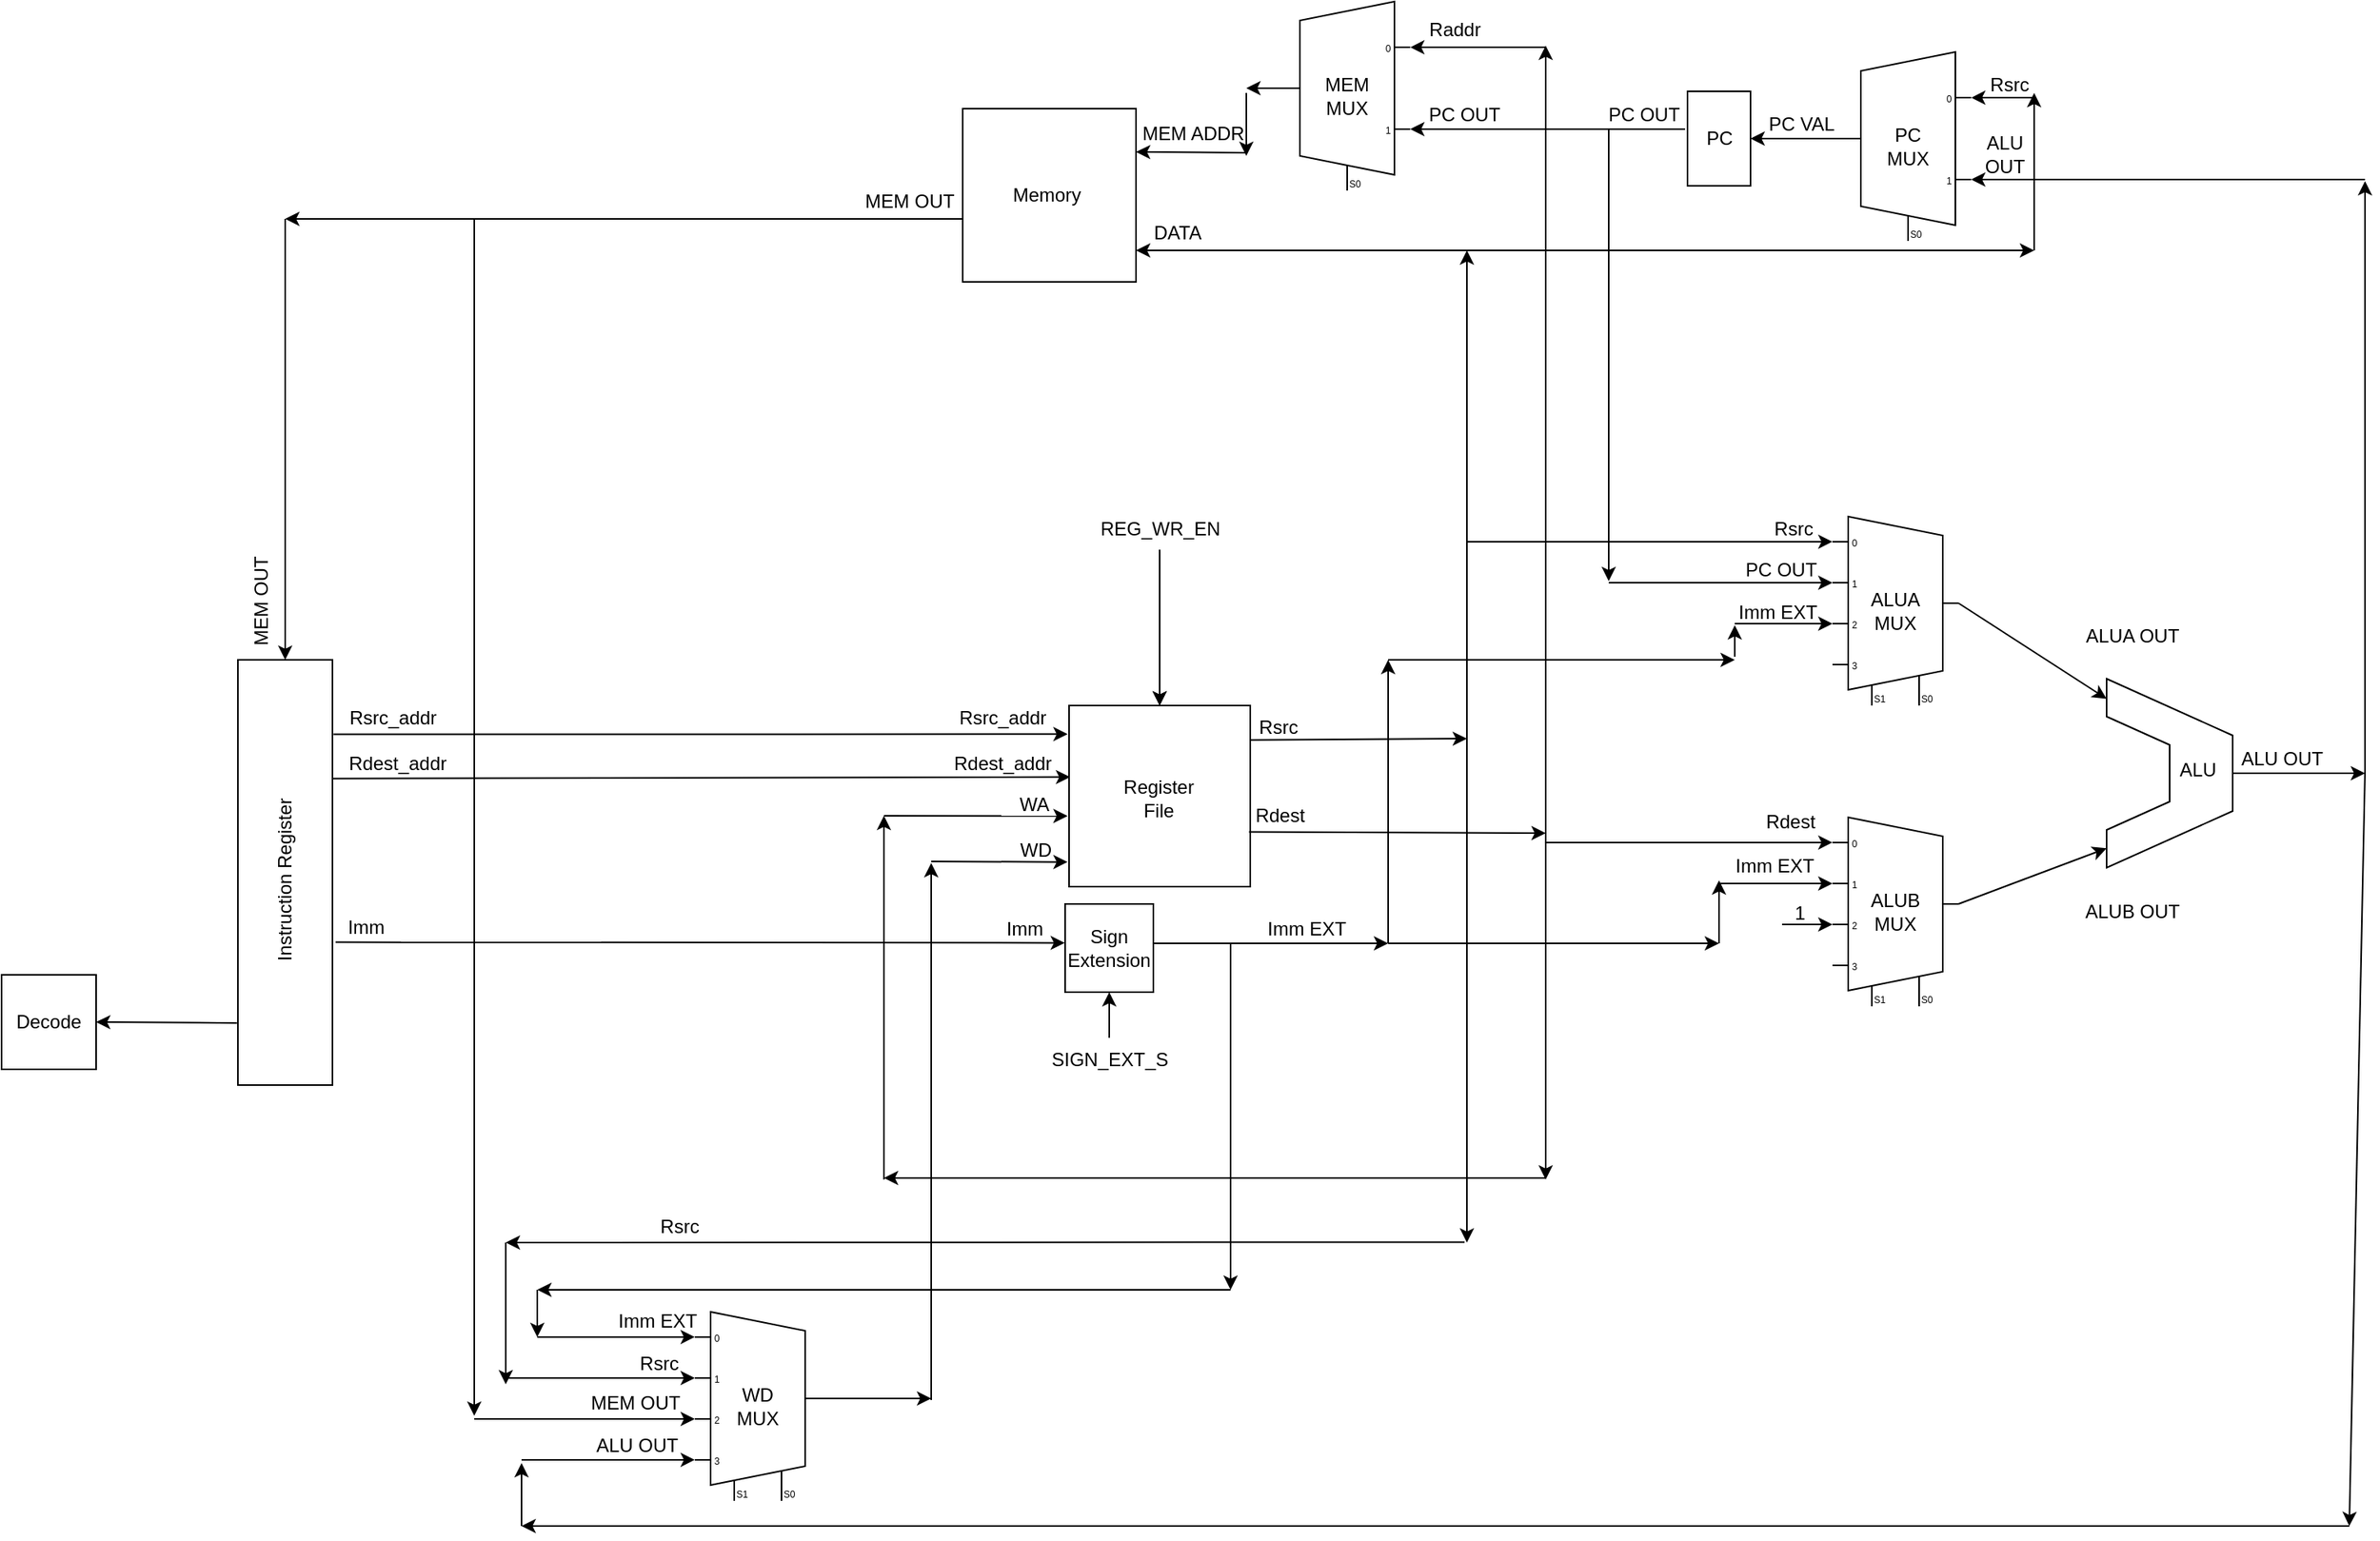 <mxfile version="24.8.4">
  <diagram name="Page-1" id="LI1cqc4f5GoJ5b9z3YXY">
    <mxGraphModel dx="2017" dy="690" grid="1" gridSize="10" guides="1" tooltips="1" connect="1" arrows="1" fold="1" page="1" pageScale="1" pageWidth="850" pageHeight="1100" math="0" shadow="0">
      <root>
        <mxCell id="0" />
        <mxCell id="1" parent="0" />
        <mxCell id="9z99N92EfXgimf6kSds7-51" value="" style="group" parent="1" vertex="1" connectable="0">
          <mxGeometry x="1012" y="502" width="80" height="120" as="geometry" />
        </mxCell>
        <mxCell id="K2oi60XM3H0Ri219pjTM-1" value="" style="group" parent="9z99N92EfXgimf6kSds7-51" vertex="1" connectable="0">
          <mxGeometry x="44" width="80" height="120" as="geometry" />
        </mxCell>
        <mxCell id="9z99N92EfXgimf6kSds7-6" value="" style="shape=stencil(tZXRjoIwEEW/pq+bQsPq6wb1PyqOS2NtSdvV3b93oGCs0I0IJISkc7mHIb1DCcttySsgKS0J25A0TSjFO66vT2tuKyicL164EXwvwSvWGX2Cqzi4liFUCUa4WmVbQr/wmfpieaGVQojQygbKg44wLhR66a+Hta//C1YV8s/gwLRNNtXd68yPbAFqskSnIbPre95OZ6KGvSaL7NQ81ORNJsuxEgsxy/e8OH0b/aMOfVdUO2oDA8JdFlL6AYt9YMXruesJnXzWF/h/moawnVsK9eC+/wxaP5sKWI0FPGWMTvOvx9qz0P+ZTfOzsf7Q/sL+FVLbaHKwHgkPHguDmWs8vcQ2VX+ONIUb);whiteSpace=wrap;html=1;" parent="K2oi60XM3H0Ri219pjTM-1" vertex="1">
          <mxGeometry width="80" height="120" as="geometry" />
        </mxCell>
        <mxCell id="9z99N92EfXgimf6kSds7-7" value="ALU" style="text;strokeColor=none;align=center;fillColor=none;html=1;verticalAlign=middle;whiteSpace=wrap;rounded=0;" parent="K2oi60XM3H0Ri219pjTM-1" vertex="1">
          <mxGeometry x="43" y="43" width="30" height="30" as="geometry" />
        </mxCell>
        <mxCell id="9H-k_ZPfXgQ5hOs1PysZ-1" value="" style="whiteSpace=wrap;html=1;aspect=fixed;" parent="1" vertex="1">
          <mxGeometry x="330" y="140" width="110" height="110" as="geometry" />
        </mxCell>
        <mxCell id="9H-k_ZPfXgQ5hOs1PysZ-2" value="&lt;div&gt;Memory&lt;/div&gt;" style="text;html=1;align=center;verticalAlign=middle;resizable=0;points=[];autosize=1;strokeColor=none;fillColor=none;" parent="1" vertex="1">
          <mxGeometry x="347.5" y="180" width="70" height="30" as="geometry" />
        </mxCell>
        <mxCell id="9H-k_ZPfXgQ5hOs1PysZ-5" value="ALUA&lt;br&gt;MUX" style="shadow=0;dashed=0;align=center;html=1;strokeWidth=1;shape=mxgraph.electrical.abstract.mux2;whiteSpace=wrap;selectorPins=2;" parent="1" vertex="1">
          <mxGeometry x="882" y="399" width="80" height="120" as="geometry" />
        </mxCell>
        <mxCell id="9H-k_ZPfXgQ5hOs1PysZ-6" value="ALUB&lt;br&gt;&lt;div&gt;MUX&lt;/div&gt;" style="shadow=0;dashed=0;align=center;html=1;strokeWidth=1;shape=mxgraph.electrical.abstract.mux2;whiteSpace=wrap;selectorPins=2;" parent="1" vertex="1">
          <mxGeometry x="882" y="590" width="80" height="120" as="geometry" />
        </mxCell>
        <mxCell id="9H-k_ZPfXgQ5hOs1PysZ-8" value="" style="endArrow=classic;html=1;rounded=0;entryX=0;entryY=0.108;entryDx=0;entryDy=3;entryPerimeter=0;" parent="1" target="9H-k_ZPfXgQ5hOs1PysZ-5" edge="1">
          <mxGeometry width="50" height="50" relative="1" as="geometry">
            <mxPoint x="650" y="415" as="sourcePoint" />
            <mxPoint x="872" y="428" as="targetPoint" />
          </mxGeometry>
        </mxCell>
        <mxCell id="9H-k_ZPfXgQ5hOs1PysZ-9" value="" style="endArrow=classic;html=1;rounded=0;entryX=0;entryY=0.325;entryDx=0;entryDy=3;entryPerimeter=0;" parent="1" target="9H-k_ZPfXgQ5hOs1PysZ-5" edge="1">
          <mxGeometry width="50" height="50" relative="1" as="geometry">
            <mxPoint x="740" y="441" as="sourcePoint" />
            <mxPoint x="882" y="479" as="targetPoint" />
          </mxGeometry>
        </mxCell>
        <mxCell id="9H-k_ZPfXgQ5hOs1PysZ-18" value="" style="endArrow=classic;html=1;rounded=0;entryX=0;entryY=0.542;entryDx=0;entryDy=3;entryPerimeter=0;" parent="1" target="9H-k_ZPfXgQ5hOs1PysZ-6" edge="1">
          <mxGeometry width="50" height="50" relative="1" as="geometry">
            <mxPoint x="850" y="658" as="sourcePoint" />
            <mxPoint x="854" y="659.87" as="targetPoint" />
          </mxGeometry>
        </mxCell>
        <mxCell id="9H-k_ZPfXgQ5hOs1PysZ-19" value="Rsrc" style="text;html=1;align=center;verticalAlign=middle;resizable=0;points=[];autosize=1;strokeColor=none;fillColor=none;" parent="1" vertex="1">
          <mxGeometry x="832" y="392" width="50" height="30" as="geometry" />
        </mxCell>
        <mxCell id="9H-k_ZPfXgQ5hOs1PysZ-20" value="PC OUT" style="text;html=1;align=center;verticalAlign=middle;resizable=0;points=[];autosize=1;strokeColor=none;fillColor=none;" parent="1" vertex="1">
          <mxGeometry x="814" y="418" width="70" height="30" as="geometry" />
        </mxCell>
        <mxCell id="9H-k_ZPfXgQ5hOs1PysZ-23" value="1" style="text;html=1;align=center;verticalAlign=middle;resizable=0;points=[];autosize=1;strokeColor=none;fillColor=none;" parent="1" vertex="1">
          <mxGeometry x="846" y="636" width="30" height="30" as="geometry" />
        </mxCell>
        <mxCell id="9H-k_ZPfXgQ5hOs1PysZ-24" value="" style="endArrow=classic;html=1;rounded=0;exitX=1;exitY=0.5;exitDx=0;exitDy=-5;exitPerimeter=0;entryX=0;entryY=0.106;entryDx=0;entryDy=0;entryPerimeter=0;" parent="1" source="9H-k_ZPfXgQ5hOs1PysZ-5" target="9z99N92EfXgimf6kSds7-6" edge="1">
          <mxGeometry width="50" height="50" relative="1" as="geometry">
            <mxPoint x="1022" y="550" as="sourcePoint" />
            <mxPoint x="1072" y="500" as="targetPoint" />
          </mxGeometry>
        </mxCell>
        <mxCell id="9H-k_ZPfXgQ5hOs1PysZ-25" value="" style="endArrow=classic;html=1;rounded=0;exitX=1;exitY=0.5;exitDx=0;exitDy=-5;exitPerimeter=0;entryX=0;entryY=0.897;entryDx=0;entryDy=0;entryPerimeter=0;" parent="1" source="9H-k_ZPfXgQ5hOs1PysZ-6" target="9z99N92EfXgimf6kSds7-6" edge="1">
          <mxGeometry width="50" height="50" relative="1" as="geometry">
            <mxPoint x="1052" y="570" as="sourcePoint" />
            <mxPoint x="1102" y="520" as="targetPoint" />
          </mxGeometry>
        </mxCell>
        <mxCell id="9H-k_ZPfXgQ5hOs1PysZ-26" value="ALUA OUT" style="text;html=1;align=center;verticalAlign=middle;resizable=0;points=[];autosize=1;strokeColor=none;fillColor=none;rotation=0;" parent="1" vertex="1">
          <mxGeometry x="1032" y="460" width="80" height="30" as="geometry" />
        </mxCell>
        <mxCell id="9H-k_ZPfXgQ5hOs1PysZ-27" value="ALUB OUT" style="text;html=1;align=center;verticalAlign=middle;resizable=0;points=[];autosize=1;strokeColor=none;fillColor=none;rotation=0;" parent="1" vertex="1">
          <mxGeometry x="1032" y="635" width="80" height="30" as="geometry" />
        </mxCell>
        <mxCell id="9H-k_ZPfXgQ5hOs1PysZ-36" value="" style="endArrow=classic;html=1;rounded=0;exitX=1;exitY=0.5;exitDx=0;exitDy=0;" parent="1" source="9z99N92EfXgimf6kSds7-6" edge="1">
          <mxGeometry width="50" height="50" relative="1" as="geometry">
            <mxPoint x="1140" y="571" as="sourcePoint" />
            <mxPoint x="1220" y="562" as="targetPoint" />
          </mxGeometry>
        </mxCell>
        <mxCell id="9H-k_ZPfXgQ5hOs1PysZ-37" value="ALU OUT" style="text;html=1;align=center;verticalAlign=middle;resizable=0;points=[];autosize=1;strokeColor=none;fillColor=none;" parent="1" vertex="1">
          <mxGeometry x="1127" y="538" width="80" height="30" as="geometry" />
        </mxCell>
        <mxCell id="9H-k_ZPfXgQ5hOs1PysZ-38" value="" style="endArrow=classic;html=1;rounded=0;" parent="1" edge="1">
          <mxGeometry width="50" height="50" relative="1" as="geometry">
            <mxPoint x="1220" y="560" as="sourcePoint" />
            <mxPoint x="1220" y="186" as="targetPoint" />
          </mxGeometry>
        </mxCell>
        <mxCell id="9H-k_ZPfXgQ5hOs1PysZ-43" value="" style="endArrow=classic;html=1;rounded=0;exitX=0;exitY=0.636;exitDx=0;exitDy=0;exitPerimeter=0;" parent="1" source="9H-k_ZPfXgQ5hOs1PysZ-1" edge="1">
          <mxGeometry width="50" height="50" relative="1" as="geometry">
            <mxPoint x="430" y="430" as="sourcePoint" />
            <mxPoint x="-100" y="210" as="targetPoint" />
          </mxGeometry>
        </mxCell>
        <mxCell id="9H-k_ZPfXgQ5hOs1PysZ-47" value="MEM OUT" style="text;html=1;align=center;verticalAlign=middle;resizable=0;points=[];autosize=1;strokeColor=none;fillColor=none;" parent="1" vertex="1">
          <mxGeometry x="256" y="184" width="80" height="30" as="geometry" />
        </mxCell>
        <mxCell id="9H-k_ZPfXgQ5hOs1PysZ-69" value="" style="endArrow=classic;html=1;rounded=0;entryX=1;entryY=0.5;entryDx=0;entryDy=0;" parent="1" edge="1">
          <mxGeometry width="50" height="50" relative="1" as="geometry">
            <mxPoint x="650" y="230" as="sourcePoint" />
            <mxPoint x="440" y="230" as="targetPoint" />
          </mxGeometry>
        </mxCell>
        <mxCell id="9H-k_ZPfXgQ5hOs1PysZ-71" value="&lt;div&gt;DATA&lt;/div&gt;" style="text;html=1;align=center;verticalAlign=middle;resizable=0;points=[];autosize=1;strokeColor=none;fillColor=none;" parent="1" vertex="1">
          <mxGeometry x="441" y="204" width="50" height="30" as="geometry" />
        </mxCell>
        <mxCell id="9H-k_ZPfXgQ5hOs1PysZ-72" value="" style="endArrow=classic;html=1;rounded=0;" parent="1" edge="1">
          <mxGeometry width="50" height="50" relative="1" as="geometry">
            <mxPoint x="700" y="600" as="sourcePoint" />
            <mxPoint x="700" y="100" as="targetPoint" />
          </mxGeometry>
        </mxCell>
        <mxCell id="9H-k_ZPfXgQ5hOs1PysZ-79" value="Rdest" style="text;html=1;align=center;verticalAlign=middle;resizable=0;points=[];autosize=1;strokeColor=none;fillColor=none;" parent="1" vertex="1">
          <mxGeometry x="830" y="578" width="50" height="30" as="geometry" />
        </mxCell>
        <mxCell id="9H-k_ZPfXgQ5hOs1PysZ-94" value="" style="endArrow=classic;html=1;rounded=0;" parent="1" edge="1">
          <mxGeometry width="50" height="50" relative="1" as="geometry">
            <mxPoint x="650" y="540" as="sourcePoint" />
            <mxPoint x="650" y="860" as="targetPoint" />
          </mxGeometry>
        </mxCell>
        <mxCell id="9H-k_ZPfXgQ5hOs1PysZ-99" value="" style="endArrow=classic;html=1;rounded=0;" parent="1" edge="1">
          <mxGeometry width="50" height="50" relative="1" as="geometry">
            <mxPoint x="600" y="670" as="sourcePoint" />
            <mxPoint x="600" y="490" as="targetPoint" />
          </mxGeometry>
        </mxCell>
        <mxCell id="9H-k_ZPfXgQ5hOs1PysZ-101" value="Imm EXT" style="text;html=1;align=center;verticalAlign=middle;resizable=0;points=[];autosize=1;strokeColor=none;fillColor=none;" parent="1" vertex="1">
          <mxGeometry x="812" y="445" width="70" height="30" as="geometry" />
        </mxCell>
        <mxCell id="9H-k_ZPfXgQ5hOs1PysZ-102" value="" style="endArrow=classic;html=1;rounded=0;" parent="1" edge="1">
          <mxGeometry width="50" height="50" relative="1" as="geometry">
            <mxPoint x="700" y="600" as="sourcePoint" />
            <mxPoint x="700" y="820" as="targetPoint" />
          </mxGeometry>
        </mxCell>
        <mxCell id="9H-k_ZPfXgQ5hOs1PysZ-110" value="&lt;div&gt;WD&lt;/div&gt;MUX" style="shadow=0;dashed=0;align=center;html=1;strokeWidth=1;shape=mxgraph.electrical.abstract.mux2;whiteSpace=wrap;selectorPins=2;" parent="1" vertex="1">
          <mxGeometry x="160" y="904" width="80" height="120" as="geometry" />
        </mxCell>
        <mxCell id="9H-k_ZPfXgQ5hOs1PysZ-111" value="" style="whiteSpace=wrap;html=1;aspect=fixed;" parent="1" vertex="1">
          <mxGeometry x="397.5" y="519" width="115" height="115" as="geometry" />
        </mxCell>
        <mxCell id="9H-k_ZPfXgQ5hOs1PysZ-112" value="" style="endArrow=classic;html=1;rounded=0;entryX=-0.008;entryY=0.864;entryDx=0;entryDy=0;entryPerimeter=0;" parent="1" target="9H-k_ZPfXgQ5hOs1PysZ-111" edge="1">
          <mxGeometry width="50" height="50" relative="1" as="geometry">
            <mxPoint x="310" y="618" as="sourcePoint" />
            <mxPoint x="381" y="629.25" as="targetPoint" />
          </mxGeometry>
        </mxCell>
        <mxCell id="9H-k_ZPfXgQ5hOs1PysZ-113" value="" style="endArrow=classic;html=1;rounded=0;entryX=-0.008;entryY=0.158;entryDx=0;entryDy=0;entryPerimeter=0;exitX=1.011;exitY=0.175;exitDx=0;exitDy=0;exitPerimeter=0;" parent="1" source="9H-k_ZPfXgQ5hOs1PysZ-139" target="9H-k_ZPfXgQ5hOs1PysZ-111" edge="1">
          <mxGeometry width="50" height="50" relative="1" as="geometry">
            <mxPoint x="310" y="537" as="sourcePoint" />
            <mxPoint x="390" y="537.81" as="targetPoint" />
          </mxGeometry>
        </mxCell>
        <mxCell id="9H-k_ZPfXgQ5hOs1PysZ-114" value="" style="endArrow=classic;html=1;rounded=0;entryX=0.006;entryY=0.395;entryDx=0;entryDy=0;entryPerimeter=0;exitX=0.996;exitY=0.279;exitDx=0;exitDy=0;exitPerimeter=0;" parent="1" source="9H-k_ZPfXgQ5hOs1PysZ-139" target="9H-k_ZPfXgQ5hOs1PysZ-111" edge="1">
          <mxGeometry width="50" height="50" relative="1" as="geometry">
            <mxPoint x="309.5" y="564" as="sourcePoint" />
            <mxPoint x="397.5" y="564" as="targetPoint" />
          </mxGeometry>
        </mxCell>
        <mxCell id="9H-k_ZPfXgQ5hOs1PysZ-115" value="" style="endArrow=classic;html=1;rounded=0;entryX=-0.008;entryY=0.61;entryDx=0;entryDy=0;entryPerimeter=0;" parent="1" target="9H-k_ZPfXgQ5hOs1PysZ-111" edge="1">
          <mxGeometry width="50" height="50" relative="1" as="geometry">
            <mxPoint x="280" y="589" as="sourcePoint" />
            <mxPoint x="390" y="582.81" as="targetPoint" />
          </mxGeometry>
        </mxCell>
        <mxCell id="9H-k_ZPfXgQ5hOs1PysZ-116" value="Register&lt;br&gt;File" style="text;html=1;align=center;verticalAlign=middle;resizable=0;points=[];autosize=1;strokeColor=none;fillColor=none;" parent="1" vertex="1">
          <mxGeometry x="418.5" y="557.5" width="70" height="40" as="geometry" />
        </mxCell>
        <mxCell id="9H-k_ZPfXgQ5hOs1PysZ-117" value="" style="endArrow=classic;html=1;rounded=0;" parent="1" edge="1">
          <mxGeometry width="50" height="50" relative="1" as="geometry">
            <mxPoint x="280" y="820" as="sourcePoint" />
            <mxPoint x="280" y="589" as="targetPoint" />
          </mxGeometry>
        </mxCell>
        <mxCell id="9H-k_ZPfXgQ5hOs1PysZ-119" value="WD" style="text;html=1;align=center;verticalAlign=middle;resizable=0;points=[];autosize=1;strokeColor=none;fillColor=none;" parent="1" vertex="1">
          <mxGeometry x="355.5" y="595.5" width="40" height="30" as="geometry" />
        </mxCell>
        <mxCell id="9H-k_ZPfXgQ5hOs1PysZ-121" value="WA" style="text;html=1;align=center;verticalAlign=middle;resizable=0;points=[];autosize=1;strokeColor=none;fillColor=none;" parent="1" vertex="1">
          <mxGeometry x="355" y="567" width="40" height="30" as="geometry" />
        </mxCell>
        <mxCell id="9H-k_ZPfXgQ5hOs1PysZ-122" value="" style="endArrow=classic;html=1;rounded=0;" parent="1" edge="1">
          <mxGeometry width="50" height="50" relative="1" as="geometry">
            <mxPoint x="310" y="960" as="sourcePoint" />
            <mxPoint x="310" y="619" as="targetPoint" />
          </mxGeometry>
        </mxCell>
        <mxCell id="9H-k_ZPfXgQ5hOs1PysZ-124" value="" style="endArrow=classic;html=1;rounded=0;exitX=1;exitY=0.5;exitDx=0;exitDy=-5;exitPerimeter=0;" parent="1" source="9H-k_ZPfXgQ5hOs1PysZ-110" edge="1">
          <mxGeometry width="50" height="50" relative="1" as="geometry">
            <mxPoint x="360" y="949" as="sourcePoint" />
            <mxPoint x="310" y="959" as="targetPoint" />
          </mxGeometry>
        </mxCell>
        <mxCell id="9H-k_ZPfXgQ5hOs1PysZ-129" value="" style="endArrow=classic;html=1;rounded=0;entryX=0;entryY=0.108;entryDx=0;entryDy=3;entryPerimeter=0;" parent="1" target="9H-k_ZPfXgQ5hOs1PysZ-110" edge="1">
          <mxGeometry width="50" height="50" relative="1" as="geometry">
            <mxPoint x="60" y="920" as="sourcePoint" />
            <mxPoint x="160" y="920" as="targetPoint" />
          </mxGeometry>
        </mxCell>
        <mxCell id="9H-k_ZPfXgQ5hOs1PysZ-130" value="" style="endArrow=classic;html=1;rounded=0;entryX=0;entryY=0.325;entryDx=0;entryDy=3;entryPerimeter=0;" parent="1" target="9H-k_ZPfXgQ5hOs1PysZ-110" edge="1">
          <mxGeometry width="50" height="50" relative="1" as="geometry">
            <mxPoint x="40" y="946" as="sourcePoint" />
            <mxPoint x="160" y="946.0" as="targetPoint" />
          </mxGeometry>
        </mxCell>
        <mxCell id="9H-k_ZPfXgQ5hOs1PysZ-132" value="Imm EXT" style="text;html=1;align=center;verticalAlign=middle;resizable=0;points=[];autosize=1;strokeColor=none;fillColor=none;" parent="1" vertex="1">
          <mxGeometry x="101" y="895" width="70" height="30" as="geometry" />
        </mxCell>
        <mxCell id="9H-k_ZPfXgQ5hOs1PysZ-133" value="&lt;div&gt;Rsrc&lt;br&gt;&lt;/div&gt;" style="text;html=1;align=center;verticalAlign=middle;resizable=0;points=[];autosize=1;strokeColor=none;fillColor=none;" parent="1" vertex="1">
          <mxGeometry x="112" y="922" width="50" height="30" as="geometry" />
        </mxCell>
        <mxCell id="9H-k_ZPfXgQ5hOs1PysZ-136" value="" style="endArrow=classic;html=1;rounded=0;entryX=0;entryY=0.542;entryDx=0;entryDy=3;entryPerimeter=0;" parent="1" target="9H-k_ZPfXgQ5hOs1PysZ-110" edge="1">
          <mxGeometry width="50" height="50" relative="1" as="geometry">
            <mxPoint x="20" y="972" as="sourcePoint" />
            <mxPoint x="157" y="970" as="targetPoint" />
          </mxGeometry>
        </mxCell>
        <mxCell id="9H-k_ZPfXgQ5hOs1PysZ-137" value="MEM OUT" style="text;html=1;align=center;verticalAlign=middle;resizable=0;points=[];autosize=1;strokeColor=none;fillColor=none;" parent="1" vertex="1">
          <mxGeometry x="82" y="947" width="80" height="30" as="geometry" />
        </mxCell>
        <mxCell id="9H-k_ZPfXgQ5hOs1PysZ-139" value="" style="rounded=0;whiteSpace=wrap;html=1;" parent="1" vertex="1">
          <mxGeometry x="-130" y="490" width="60" height="270" as="geometry" />
        </mxCell>
        <mxCell id="9H-k_ZPfXgQ5hOs1PysZ-140" value="" style="endArrow=classic;html=1;rounded=0;exitX=1.033;exitY=0.664;exitDx=0;exitDy=0;exitPerimeter=0;entryX=-0.003;entryY=0.441;entryDx=0;entryDy=0;entryPerimeter=0;" parent="1" source="9H-k_ZPfXgQ5hOs1PysZ-139" target="YOEN7R9wZq0KIIL8G6Gs-15" edge="1">
          <mxGeometry width="50" height="50" relative="1" as="geometry">
            <mxPoint y="660" as="sourcePoint" />
            <mxPoint x="390" y="670" as="targetPoint" />
          </mxGeometry>
        </mxCell>
        <mxCell id="9H-k_ZPfXgQ5hOs1PysZ-141" value="&lt;div&gt;Imm&lt;/div&gt;" style="text;html=1;align=center;verticalAlign=middle;resizable=0;points=[];autosize=1;strokeColor=none;fillColor=none;" parent="1" vertex="1">
          <mxGeometry x="-74" y="645" width="50" height="30" as="geometry" />
        </mxCell>
        <mxCell id="9H-k_ZPfXgQ5hOs1PysZ-142" value="Rsrc_addr" style="text;html=1;align=center;verticalAlign=middle;resizable=0;points=[];autosize=1;strokeColor=none;fillColor=none;" parent="1" vertex="1">
          <mxGeometry x="315" y="512" width="80" height="30" as="geometry" />
        </mxCell>
        <mxCell id="9H-k_ZPfXgQ5hOs1PysZ-143" value="Rdest_addr" style="text;html=1;align=center;verticalAlign=middle;resizable=0;points=[];autosize=1;strokeColor=none;fillColor=none;" parent="1" vertex="1">
          <mxGeometry x="310" y="541" width="90" height="30" as="geometry" />
        </mxCell>
        <mxCell id="9H-k_ZPfXgQ5hOs1PysZ-144" value="Instruction Register" style="text;html=1;align=center;verticalAlign=middle;resizable=0;points=[];autosize=1;strokeColor=none;fillColor=none;rotation=-90;" parent="1" vertex="1">
          <mxGeometry x="-165" y="615" width="130" height="30" as="geometry" />
        </mxCell>
        <mxCell id="9H-k_ZPfXgQ5hOs1PysZ-145" value="Rsrc_addr" style="text;html=1;align=center;verticalAlign=middle;resizable=0;points=[];autosize=1;strokeColor=none;fillColor=none;" parent="1" vertex="1">
          <mxGeometry x="-72" y="512" width="80" height="30" as="geometry" />
        </mxCell>
        <mxCell id="9H-k_ZPfXgQ5hOs1PysZ-146" value="Rdest_addr" style="text;html=1;align=center;verticalAlign=middle;resizable=0;points=[];autosize=1;strokeColor=none;fillColor=none;" parent="1" vertex="1">
          <mxGeometry x="-74" y="541" width="90" height="30" as="geometry" />
        </mxCell>
        <mxCell id="9H-k_ZPfXgQ5hOs1PysZ-147" value="" style="endArrow=classic;html=1;rounded=0;exitX=1.002;exitY=0.19;exitDx=0;exitDy=0;exitPerimeter=0;" parent="1" source="9H-k_ZPfXgQ5hOs1PysZ-111" edge="1">
          <mxGeometry width="50" height="50" relative="1" as="geometry">
            <mxPoint x="610" y="600" as="sourcePoint" />
            <mxPoint x="650" y="540" as="targetPoint" />
          </mxGeometry>
        </mxCell>
        <mxCell id="9H-k_ZPfXgQ5hOs1PysZ-148" value="Rsrc" style="text;html=1;align=center;verticalAlign=middle;resizable=0;points=[];autosize=1;strokeColor=none;fillColor=none;" parent="1" vertex="1">
          <mxGeometry x="505" y="518" width="50" height="30" as="geometry" />
        </mxCell>
        <mxCell id="9H-k_ZPfXgQ5hOs1PysZ-149" value="" style="endArrow=classic;html=1;rounded=0;exitX=0.993;exitY=0.698;exitDx=0;exitDy=0;exitPerimeter=0;" parent="1" source="9H-k_ZPfXgQ5hOs1PysZ-111" edge="1">
          <mxGeometry width="50" height="50" relative="1" as="geometry">
            <mxPoint x="630" y="600" as="sourcePoint" />
            <mxPoint x="700" y="600" as="targetPoint" />
          </mxGeometry>
        </mxCell>
        <mxCell id="9H-k_ZPfXgQ5hOs1PysZ-150" value="Rdest" style="text;html=1;align=center;verticalAlign=middle;resizable=0;points=[];autosize=1;strokeColor=none;fillColor=none;" parent="1" vertex="1">
          <mxGeometry x="506" y="574" width="50" height="30" as="geometry" />
        </mxCell>
        <mxCell id="9H-k_ZPfXgQ5hOs1PysZ-151" value="Decode" style="rounded=0;whiteSpace=wrap;html=1;" parent="1" vertex="1">
          <mxGeometry x="-280" y="690" width="60" height="60" as="geometry" />
        </mxCell>
        <mxCell id="9H-k_ZPfXgQ5hOs1PysZ-152" value="" style="endArrow=classic;html=1;rounded=0;entryX=1;entryY=0.5;entryDx=0;entryDy=0;exitX=-0.01;exitY=0.854;exitDx=0;exitDy=0;exitPerimeter=0;" parent="1" source="9H-k_ZPfXgQ5hOs1PysZ-139" target="9H-k_ZPfXgQ5hOs1PysZ-151" edge="1">
          <mxGeometry width="50" height="50" relative="1" as="geometry">
            <mxPoint x="-110" y="770" as="sourcePoint" />
            <mxPoint x="-60" y="720" as="targetPoint" />
          </mxGeometry>
        </mxCell>
        <mxCell id="9H-k_ZPfXgQ5hOs1PysZ-153" value="" style="endArrow=classic;html=1;rounded=0;entryX=0.5;entryY=0;entryDx=0;entryDy=0;" parent="1" target="9H-k_ZPfXgQ5hOs1PysZ-139" edge="1">
          <mxGeometry width="50" height="50" relative="1" as="geometry">
            <mxPoint x="-100" y="210" as="sourcePoint" />
            <mxPoint x="210" y="440" as="targetPoint" />
          </mxGeometry>
        </mxCell>
        <mxCell id="9H-k_ZPfXgQ5hOs1PysZ-154" value="&lt;div&gt;MEM OUT&lt;/div&gt;" style="text;html=1;align=center;verticalAlign=middle;resizable=0;points=[];autosize=1;strokeColor=none;fillColor=none;rotation=-90;" parent="1" vertex="1">
          <mxGeometry x="-155" y="438" width="80" height="30" as="geometry" />
        </mxCell>
        <mxCell id="9H-k_ZPfXgQ5hOs1PysZ-155" value="" style="endArrow=classic;html=1;rounded=0;" parent="1" edge="1">
          <mxGeometry width="50" height="50" relative="1" as="geometry">
            <mxPoint x="700" y="819" as="sourcePoint" />
            <mxPoint x="280" y="819" as="targetPoint" />
          </mxGeometry>
        </mxCell>
        <mxCell id="9H-k_ZPfXgQ5hOs1PysZ-156" value="" style="endArrow=classic;html=1;rounded=0;exitX=-0.007;exitY=0.19;exitDx=0;exitDy=0;exitPerimeter=0;" parent="1" edge="1">
          <mxGeometry width="50" height="50" relative="1" as="geometry">
            <mxPoint x="648.51" y="859.7" as="sourcePoint" />
            <mxPoint x="40" y="860" as="targetPoint" />
          </mxGeometry>
        </mxCell>
        <mxCell id="9H-k_ZPfXgQ5hOs1PysZ-157" value="Rsrc" style="text;html=1;align=center;verticalAlign=middle;resizable=0;points=[];autosize=1;strokeColor=none;fillColor=none;" parent="1" vertex="1">
          <mxGeometry x="125" y="835" width="50" height="30" as="geometry" />
        </mxCell>
        <mxCell id="9H-k_ZPfXgQ5hOs1PysZ-161" value="" style="endArrow=classic;html=1;rounded=0;" parent="1" edge="1">
          <mxGeometry width="50" height="50" relative="1" as="geometry">
            <mxPoint x="40" y="860" as="sourcePoint" />
            <mxPoint x="40" y="950" as="targetPoint" />
          </mxGeometry>
        </mxCell>
        <mxCell id="9H-k_ZPfXgQ5hOs1PysZ-164" value="" style="endArrow=classic;html=1;rounded=0;" parent="1" edge="1">
          <mxGeometry width="50" height="50" relative="1" as="geometry">
            <mxPoint x="20" y="210" as="sourcePoint" />
            <mxPoint x="20" y="970" as="targetPoint" />
          </mxGeometry>
        </mxCell>
        <mxCell id="YOEN7R9wZq0KIIL8G6Gs-2" value="" style="endArrow=classic;html=1;rounded=0;" parent="1" edge="1">
          <mxGeometry width="50" height="50" relative="1" as="geometry">
            <mxPoint x="1220" y="560" as="sourcePoint" />
            <mxPoint x="1210" y="1040" as="targetPoint" />
          </mxGeometry>
        </mxCell>
        <mxCell id="YOEN7R9wZq0KIIL8G6Gs-3" value="" style="endArrow=classic;html=1;rounded=0;" parent="1" edge="1">
          <mxGeometry width="50" height="50" relative="1" as="geometry">
            <mxPoint x="1210" y="1040" as="sourcePoint" />
            <mxPoint x="50" y="1040" as="targetPoint" />
          </mxGeometry>
        </mxCell>
        <mxCell id="YOEN7R9wZq0KIIL8G6Gs-5" value="" style="endArrow=classic;html=1;rounded=0;entryX=0;entryY=0.758;entryDx=0;entryDy=3;entryPerimeter=0;" parent="1" target="9H-k_ZPfXgQ5hOs1PysZ-110" edge="1">
          <mxGeometry width="50" height="50" relative="1" as="geometry">
            <mxPoint x="50" y="998" as="sourcePoint" />
            <mxPoint x="260" y="960" as="targetPoint" />
          </mxGeometry>
        </mxCell>
        <mxCell id="YOEN7R9wZq0KIIL8G6Gs-6" value="ALU OUT" style="text;html=1;align=center;verticalAlign=middle;resizable=0;points=[];autosize=1;strokeColor=none;fillColor=none;" parent="1" vertex="1">
          <mxGeometry x="83" y="974" width="80" height="30" as="geometry" />
        </mxCell>
        <mxCell id="YOEN7R9wZq0KIIL8G6Gs-7" value="" style="endArrow=classic;html=1;rounded=0;" parent="1" edge="1">
          <mxGeometry width="50" height="50" relative="1" as="geometry">
            <mxPoint x="50" y="1040" as="sourcePoint" />
            <mxPoint x="50" y="1000" as="targetPoint" />
          </mxGeometry>
        </mxCell>
        <mxCell id="YOEN7R9wZq0KIIL8G6Gs-10" value="" style="endArrow=classic;html=1;rounded=0;entryX=0;entryY=0.542;entryDx=0;entryDy=3;entryPerimeter=0;" parent="1" target="9H-k_ZPfXgQ5hOs1PysZ-5" edge="1">
          <mxGeometry width="50" height="50" relative="1" as="geometry">
            <mxPoint x="820" y="467" as="sourcePoint" />
            <mxPoint x="830" y="430" as="targetPoint" />
          </mxGeometry>
        </mxCell>
        <mxCell id="YOEN7R9wZq0KIIL8G6Gs-12" value="" style="endArrow=classic;html=1;rounded=0;" parent="1" edge="1">
          <mxGeometry width="50" height="50" relative="1" as="geometry">
            <mxPoint x="600" y="490" as="sourcePoint" />
            <mxPoint x="820" y="490" as="targetPoint" />
          </mxGeometry>
        </mxCell>
        <mxCell id="YOEN7R9wZq0KIIL8G6Gs-14" value="" style="endArrow=classic;html=1;rounded=0;" parent="1" edge="1">
          <mxGeometry width="50" height="50" relative="1" as="geometry">
            <mxPoint x="820" y="488" as="sourcePoint" />
            <mxPoint x="820" y="468" as="targetPoint" />
          </mxGeometry>
        </mxCell>
        <mxCell id="YOEN7R9wZq0KIIL8G6Gs-15" value="Sign&lt;br&gt;Extension" style="whiteSpace=wrap;html=1;aspect=fixed;" parent="1" vertex="1">
          <mxGeometry x="395" y="645" width="56" height="56" as="geometry" />
        </mxCell>
        <mxCell id="YOEN7R9wZq0KIIL8G6Gs-16" value="Imm" style="text;html=1;align=center;verticalAlign=middle;resizable=0;points=[];autosize=1;strokeColor=none;fillColor=none;" parent="1" vertex="1">
          <mxGeometry x="344" y="646" width="50" height="30" as="geometry" />
        </mxCell>
        <mxCell id="YOEN7R9wZq0KIIL8G6Gs-17" value="" style="endArrow=classic;html=1;rounded=0;exitX=1;exitY=0.5;exitDx=0;exitDy=0;" parent="1" edge="1">
          <mxGeometry width="50" height="50" relative="1" as="geometry">
            <mxPoint x="451.0" y="670.0" as="sourcePoint" />
            <mxPoint x="600" y="670" as="targetPoint" />
          </mxGeometry>
        </mxCell>
        <mxCell id="YOEN7R9wZq0KIIL8G6Gs-18" value="Imm EXT" style="text;html=1;align=center;verticalAlign=middle;resizable=0;points=[];autosize=1;strokeColor=none;fillColor=none;" parent="1" vertex="1">
          <mxGeometry x="513" y="646" width="70" height="30" as="geometry" />
        </mxCell>
        <mxCell id="YOEN7R9wZq0KIIL8G6Gs-19" value="" style="endArrow=classic;html=1;rounded=0;" parent="1" edge="1">
          <mxGeometry width="50" height="50" relative="1" as="geometry">
            <mxPoint x="60" y="890" as="sourcePoint" />
            <mxPoint x="60" y="920" as="targetPoint" />
          </mxGeometry>
        </mxCell>
        <mxCell id="YOEN7R9wZq0KIIL8G6Gs-20" value="" style="endArrow=classic;html=1;rounded=0;" parent="1" edge="1">
          <mxGeometry width="50" height="50" relative="1" as="geometry">
            <mxPoint x="500" y="890" as="sourcePoint" />
            <mxPoint x="60" y="890" as="targetPoint" />
          </mxGeometry>
        </mxCell>
        <mxCell id="YOEN7R9wZq0KIIL8G6Gs-21" value="" style="endArrow=classic;html=1;rounded=0;" parent="1" edge="1">
          <mxGeometry width="50" height="50" relative="1" as="geometry">
            <mxPoint x="500" y="670" as="sourcePoint" />
            <mxPoint x="500" y="890" as="targetPoint" />
          </mxGeometry>
        </mxCell>
        <mxCell id="YOEN7R9wZq0KIIL8G6Gs-22" value="MEM&lt;br&gt;MUX" style="shadow=0;dashed=0;align=center;html=1;strokeWidth=1;shape=mxgraph.electrical.abstract.mux2;operation=demux;whiteSpace=wrap;" parent="1" vertex="1">
          <mxGeometry x="534" y="72" width="80" height="120" as="geometry" />
        </mxCell>
        <mxCell id="YOEN7R9wZq0KIIL8G6Gs-23" value="" style="endArrow=classic;html=1;rounded=0;entryX=1;entryY=0.217;entryDx=0;entryDy=3;entryPerimeter=0;" parent="1" target="YOEN7R9wZq0KIIL8G6Gs-22" edge="1">
          <mxGeometry width="50" height="50" relative="1" as="geometry">
            <mxPoint x="700" y="101" as="sourcePoint" />
            <mxPoint x="626" y="29" as="targetPoint" />
          </mxGeometry>
        </mxCell>
        <mxCell id="YOEN7R9wZq0KIIL8G6Gs-24" value="" style="endArrow=classic;html=1;rounded=0;entryX=1;entryY=0.65;entryDx=0;entryDy=3;entryPerimeter=0;exitX=-0.039;exitY=0.3;exitDx=0;exitDy=0;exitPerimeter=0;" parent="1" source="YOEN7R9wZq0KIIL8G6Gs-42" target="YOEN7R9wZq0KIIL8G6Gs-22" edge="1">
          <mxGeometry width="50" height="50" relative="1" as="geometry">
            <mxPoint x="770" y="153" as="sourcePoint" />
            <mxPoint x="620" y="79" as="targetPoint" />
          </mxGeometry>
        </mxCell>
        <mxCell id="YOEN7R9wZq0KIIL8G6Gs-25" value="Raddr" style="text;html=1;align=center;verticalAlign=middle;resizable=0;points=[];autosize=1;strokeColor=none;fillColor=none;" parent="1" vertex="1">
          <mxGeometry x="612" y="75" width="60" height="30" as="geometry" />
        </mxCell>
        <mxCell id="YOEN7R9wZq0KIIL8G6Gs-26" value="PC OUT" style="text;html=1;align=center;verticalAlign=middle;resizable=0;points=[];autosize=1;strokeColor=none;fillColor=none;" parent="1" vertex="1">
          <mxGeometry x="613" y="129" width="70" height="30" as="geometry" />
        </mxCell>
        <mxCell id="YOEN7R9wZq0KIIL8G6Gs-39" value="PC&lt;br&gt;MUX" style="shadow=0;dashed=0;align=center;html=1;strokeWidth=1;shape=mxgraph.electrical.abstract.mux2;operation=demux;whiteSpace=wrap;" parent="1" vertex="1">
          <mxGeometry x="890" y="104" width="80" height="120" as="geometry" />
        </mxCell>
        <mxCell id="YOEN7R9wZq0KIIL8G6Gs-40" value="" style="group" parent="1" vertex="1" connectable="0">
          <mxGeometry x="790" y="129" width="40" height="60" as="geometry" />
        </mxCell>
        <mxCell id="YOEN7R9wZq0KIIL8G6Gs-41" value="" style="rounded=0;whiteSpace=wrap;html=1;" parent="YOEN7R9wZq0KIIL8G6Gs-40" vertex="1">
          <mxGeometry width="40" height="60" as="geometry" />
        </mxCell>
        <mxCell id="YOEN7R9wZq0KIIL8G6Gs-42" value="PC" style="text;html=1;align=center;verticalAlign=middle;resizable=0;points=[];autosize=1;strokeColor=none;fillColor=none;" parent="YOEN7R9wZq0KIIL8G6Gs-40" vertex="1">
          <mxGeometry y="15" width="40" height="30" as="geometry" />
        </mxCell>
        <mxCell id="YOEN7R9wZq0KIIL8G6Gs-43" value="" style="endArrow=classic;html=1;rounded=0;entryX=1;entryY=0.5;entryDx=0;entryDy=0;exitX=0;exitY=0.458;exitDx=0;exitDy=0;exitPerimeter=0;" parent="1" source="YOEN7R9wZq0KIIL8G6Gs-39" target="YOEN7R9wZq0KIIL8G6Gs-41" edge="1">
          <mxGeometry width="50" height="50" relative="1" as="geometry">
            <mxPoint x="670" y="249" as="sourcePoint" />
            <mxPoint x="720" y="199" as="targetPoint" />
          </mxGeometry>
        </mxCell>
        <mxCell id="YOEN7R9wZq0KIIL8G6Gs-44" value="PC VAL" style="text;html=1;align=center;verticalAlign=middle;resizable=0;points=[];autosize=1;strokeColor=none;fillColor=none;" parent="1" vertex="1">
          <mxGeometry x="827" y="135" width="70" height="30" as="geometry" />
        </mxCell>
        <mxCell id="YOEN7R9wZq0KIIL8G6Gs-45" value="PC OUT" style="text;html=1;align=center;verticalAlign=middle;resizable=0;points=[];autosize=1;strokeColor=none;fillColor=none;" parent="1" vertex="1">
          <mxGeometry x="727" y="129" width="70" height="30" as="geometry" />
        </mxCell>
        <mxCell id="YOEN7R9wZq0KIIL8G6Gs-46" value="" style="endArrow=classic;html=1;rounded=0;entryX=1;entryY=0.25;entryDx=0;entryDy=0;" parent="1" target="9H-k_ZPfXgQ5hOs1PysZ-1" edge="1">
          <mxGeometry width="50" height="50" relative="1" as="geometry">
            <mxPoint x="510" y="168" as="sourcePoint" />
            <mxPoint x="580" y="250" as="targetPoint" />
          </mxGeometry>
        </mxCell>
        <mxCell id="YOEN7R9wZq0KIIL8G6Gs-47" value="" style="endArrow=classic;html=1;rounded=0;" parent="1" edge="1">
          <mxGeometry width="50" height="50" relative="1" as="geometry">
            <mxPoint x="510" y="130" as="sourcePoint" />
            <mxPoint x="510" y="170" as="targetPoint" />
          </mxGeometry>
        </mxCell>
        <mxCell id="YOEN7R9wZq0KIIL8G6Gs-48" value="" style="endArrow=classic;html=1;rounded=0;exitX=0;exitY=0.458;exitDx=0;exitDy=0;exitPerimeter=0;" parent="1" source="YOEN7R9wZq0KIIL8G6Gs-22" edge="1">
          <mxGeometry width="50" height="50" relative="1" as="geometry">
            <mxPoint x="538" y="138" as="sourcePoint" />
            <mxPoint x="510" y="127" as="targetPoint" />
          </mxGeometry>
        </mxCell>
        <mxCell id="YOEN7R9wZq0KIIL8G6Gs-49" value="MEM ADDR" style="text;html=1;align=center;verticalAlign=middle;resizable=0;points=[];autosize=1;strokeColor=none;fillColor=none;" parent="1" vertex="1">
          <mxGeometry x="431" y="141" width="90" height="30" as="geometry" />
        </mxCell>
        <mxCell id="YOEN7R9wZq0KIIL8G6Gs-50" value="" style="endArrow=classic;html=1;rounded=0;" parent="1" edge="1">
          <mxGeometry width="50" height="50" relative="1" as="geometry">
            <mxPoint x="650" y="230" as="sourcePoint" />
            <mxPoint x="1010" y="230" as="targetPoint" />
          </mxGeometry>
        </mxCell>
        <mxCell id="YOEN7R9wZq0KIIL8G6Gs-51" value="" style="endArrow=classic;html=1;rounded=0;" parent="1" edge="1">
          <mxGeometry width="50" height="50" relative="1" as="geometry">
            <mxPoint x="1010" y="230" as="sourcePoint" />
            <mxPoint x="1010" y="130" as="targetPoint" />
          </mxGeometry>
        </mxCell>
        <mxCell id="YOEN7R9wZq0KIIL8G6Gs-52" value="" style="endArrow=classic;html=1;rounded=0;entryX=1;entryY=0.217;entryDx=0;entryDy=3;entryPerimeter=0;" parent="1" target="YOEN7R9wZq0KIIL8G6Gs-39" edge="1">
          <mxGeometry width="50" height="50" relative="1" as="geometry">
            <mxPoint x="1010" y="133" as="sourcePoint" />
            <mxPoint x="960" y="130" as="targetPoint" />
          </mxGeometry>
        </mxCell>
        <mxCell id="YOEN7R9wZq0KIIL8G6Gs-53" value="Rsrc" style="text;html=1;align=center;verticalAlign=middle;resizable=0;points=[];autosize=1;strokeColor=none;fillColor=none;" parent="1" vertex="1">
          <mxGeometry x="969" y="110" width="50" height="30" as="geometry" />
        </mxCell>
        <mxCell id="YOEN7R9wZq0KIIL8G6Gs-54" value="" style="endArrow=classic;html=1;rounded=0;entryX=1;entryY=0.65;entryDx=0;entryDy=3;entryPerimeter=0;" parent="1" target="YOEN7R9wZq0KIIL8G6Gs-39" edge="1">
          <mxGeometry width="50" height="50" relative="1" as="geometry">
            <mxPoint x="1220" y="185" as="sourcePoint" />
            <mxPoint x="1050" y="240" as="targetPoint" />
          </mxGeometry>
        </mxCell>
        <mxCell id="YOEN7R9wZq0KIIL8G6Gs-55" value="ALU &lt;br&gt;OUT" style="text;html=1;align=center;verticalAlign=middle;resizable=0;points=[];autosize=1;strokeColor=none;fillColor=none;" parent="1" vertex="1">
          <mxGeometry x="966" y="149" width="50" height="40" as="geometry" />
        </mxCell>
        <mxCell id="YOEN7R9wZq0KIIL8G6Gs-56" value="" style="endArrow=classic;html=1;rounded=0;" parent="1" edge="1">
          <mxGeometry width="50" height="50" relative="1" as="geometry">
            <mxPoint x="650" y="540" as="sourcePoint" />
            <mxPoint x="650" y="230" as="targetPoint" />
          </mxGeometry>
        </mxCell>
        <mxCell id="YOEN7R9wZq0KIIL8G6Gs-57" value="" style="endArrow=classic;html=1;rounded=0;" parent="1" edge="1">
          <mxGeometry width="50" height="50" relative="1" as="geometry">
            <mxPoint x="740" y="153" as="sourcePoint" />
            <mxPoint x="740" y="440" as="targetPoint" />
          </mxGeometry>
        </mxCell>
        <mxCell id="aehjJ6CbeJxbUUqKp3Ej-1" value="" style="endArrow=classic;html=1;rounded=0;entryX=0;entryY=0.108;entryDx=0;entryDy=3;entryPerimeter=0;" parent="1" target="9H-k_ZPfXgQ5hOs1PysZ-6" edge="1">
          <mxGeometry width="50" height="50" relative="1" as="geometry">
            <mxPoint x="700" y="606" as="sourcePoint" />
            <mxPoint x="856" y="607" as="targetPoint" />
          </mxGeometry>
        </mxCell>
        <mxCell id="aehjJ6CbeJxbUUqKp3Ej-2" value="" style="endArrow=classic;html=1;rounded=0;" parent="1" edge="1">
          <mxGeometry width="50" height="50" relative="1" as="geometry">
            <mxPoint x="600" y="670" as="sourcePoint" />
            <mxPoint x="810" y="670" as="targetPoint" />
          </mxGeometry>
        </mxCell>
        <mxCell id="aehjJ6CbeJxbUUqKp3Ej-3" value="" style="endArrow=classic;html=1;rounded=0;" parent="1" edge="1">
          <mxGeometry width="50" height="50" relative="1" as="geometry">
            <mxPoint x="810" y="670" as="sourcePoint" />
            <mxPoint x="810" y="630" as="targetPoint" />
          </mxGeometry>
        </mxCell>
        <mxCell id="aehjJ6CbeJxbUUqKp3Ej-4" value="" style="endArrow=classic;html=1;rounded=0;entryX=0;entryY=0.325;entryDx=0;entryDy=3;entryPerimeter=0;" parent="1" target="9H-k_ZPfXgQ5hOs1PysZ-6" edge="1">
          <mxGeometry width="50" height="50" relative="1" as="geometry">
            <mxPoint x="810" y="632" as="sourcePoint" />
            <mxPoint x="820" y="600" as="targetPoint" />
          </mxGeometry>
        </mxCell>
        <mxCell id="aehjJ6CbeJxbUUqKp3Ej-5" value="Imm EXT" style="text;html=1;align=center;verticalAlign=middle;resizable=0;points=[];autosize=1;strokeColor=none;fillColor=none;" parent="1" vertex="1">
          <mxGeometry x="810" y="606" width="70" height="30" as="geometry" />
        </mxCell>
        <mxCell id="RVB9dk7XGmxuvq2xQaic-2" value="" style="endArrow=classic;html=1;rounded=0;entryX=0.5;entryY=1;entryDx=0;entryDy=0;" parent="1" target="YOEN7R9wZq0KIIL8G6Gs-15" edge="1">
          <mxGeometry width="50" height="50" relative="1" as="geometry">
            <mxPoint x="423" y="730" as="sourcePoint" />
            <mxPoint x="540" y="600" as="targetPoint" />
          </mxGeometry>
        </mxCell>
        <mxCell id="RVB9dk7XGmxuvq2xQaic-3" value="SIGN_EXT_S" style="text;html=1;align=center;verticalAlign=middle;resizable=0;points=[];autosize=1;strokeColor=none;fillColor=none;" parent="1" vertex="1">
          <mxGeometry x="373" y="729" width="100" height="30" as="geometry" />
        </mxCell>
        <mxCell id="RVB9dk7XGmxuvq2xQaic-4" value="" style="endArrow=classic;html=1;rounded=0;entryX=0.5;entryY=0;entryDx=0;entryDy=0;" parent="1" target="9H-k_ZPfXgQ5hOs1PysZ-111" edge="1">
          <mxGeometry width="50" height="50" relative="1" as="geometry">
            <mxPoint x="455" y="420" as="sourcePoint" />
            <mxPoint x="500" y="570" as="targetPoint" />
          </mxGeometry>
        </mxCell>
        <mxCell id="RVB9dk7XGmxuvq2xQaic-6" value="" style="edgeStyle=orthogonalEdgeStyle;rounded=0;orthogonalLoop=1;jettySize=auto;html=1;" parent="1" source="RVB9dk7XGmxuvq2xQaic-5" target="9H-k_ZPfXgQ5hOs1PysZ-111" edge="1">
          <mxGeometry relative="1" as="geometry" />
        </mxCell>
        <mxCell id="RVB9dk7XGmxuvq2xQaic-5" value="REG_WR_EN" style="text;html=1;align=center;verticalAlign=middle;resizable=0;points=[];autosize=1;strokeColor=none;fillColor=none;" parent="1" vertex="1">
          <mxGeometry x="405" y="392" width="100" height="30" as="geometry" />
        </mxCell>
      </root>
    </mxGraphModel>
  </diagram>
</mxfile>

